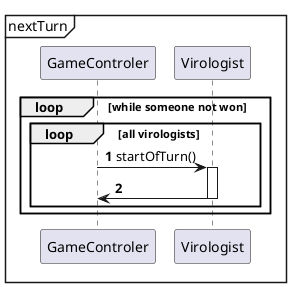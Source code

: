 @startuml
'https://plantuml.com/sequence-diagram

autonumber

'actor Player
mainframe nextTurn

'kell ez???

loop while someone not won
    loop all virologists
        GameControler -> Virologist: startOfTurn()
        activate Virologist
            'Do the turn, make all stuff happen
        Virologist -> GameControler
        deactivate Virologist
    end
end


@enduml